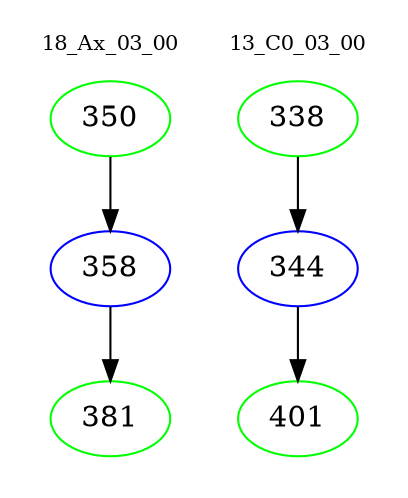 digraph{
subgraph cluster_0 {
color = white
label = "18_Ax_03_00";
fontsize=10;
T0_350 [label="350", color="green"]
T0_350 -> T0_358 [color="black"]
T0_358 [label="358", color="blue"]
T0_358 -> T0_381 [color="black"]
T0_381 [label="381", color="green"]
}
subgraph cluster_1 {
color = white
label = "13_C0_03_00";
fontsize=10;
T1_338 [label="338", color="green"]
T1_338 -> T1_344 [color="black"]
T1_344 [label="344", color="blue"]
T1_344 -> T1_401 [color="black"]
T1_401 [label="401", color="green"]
}
}
